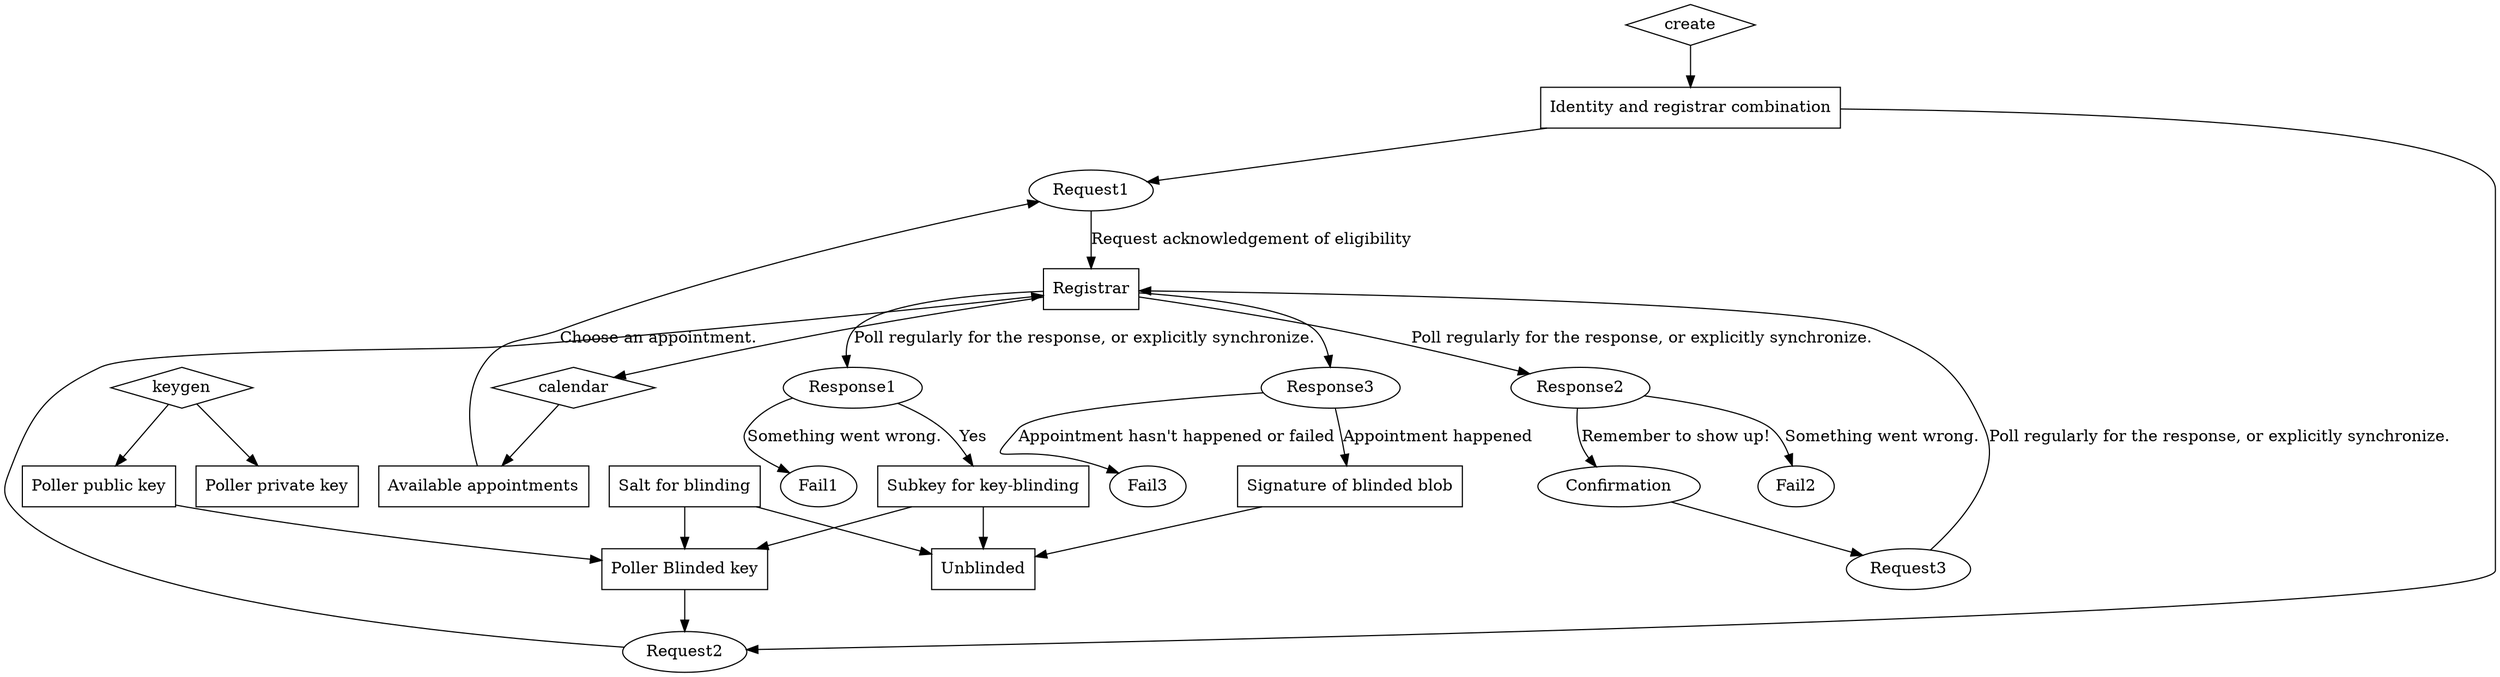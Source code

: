 // Registrar process
digraph {
  // Step 1
  create [shape="diamond"]
  Identity [label="Identity and registrar combination" shape="box"]

  create -> Identity

  keygen [shape="diamond"]
  Public [label="Poller public key" shape="box"]
  Private [label="Poller private key" shape="box"]

  keygen -> Public
  keygen -> Private

  calendar [shape="diamond"]
  Appointments [label="Available appointments" shape="box"]
  Registrar -> calendar -> Appointments

  Appointments -> Request1 [label="Choose an appointment."]
  Identity -> Request1
  Request1 -> Registrar [label="Request acknowledgement of eligibility"]

  Registrar -> Response1 [label="Poll regularly for the response, or explicitly synchronize."]
  Response1 -> Subkey [label="Yes"]
  Response1 -> Fail1 [label="Something went wrong."]

  Subkey [label="Subkey for key-blinding" shape="box"]
  Salt [label="Salt for blinding" shape="box"]

  Blinded [label="Poller Blinded key" shape="box"]
  Subkey -> Blinded
  Salt -> Blinded
  Public -> Blinded

  Identity -> Request2
  Blinded  -> Request2 -> Registrar
  Registrar -> Response2 [label="Poll regularly for the response, or explicitly synchronize."]
  Response2 -> Confirmation [label="Remember to show up!"]
  Response2 -> Fail2 [label="Something went wrong."]

  // Step 2
  Confirmation -> Request3
  Request3 -> Registrar [label="Poll regularly for the response, or explicitly synchronize."]
  Registrar -> Response3
  Response3 -> SignedBlinded [label="Appointment happened"]
  Response3 -> Fail3 [label="Appointment hasn't happened or failed"]
  SignedBlinded [label="Signature of blinded blob" shape="box"]

  Salt -> Unblinded
  Subkey -> Unblinded
  SignedBlinded -> Unblinded

  Registrar [shape="box"]
  Unblinded [shape="box"]
}
